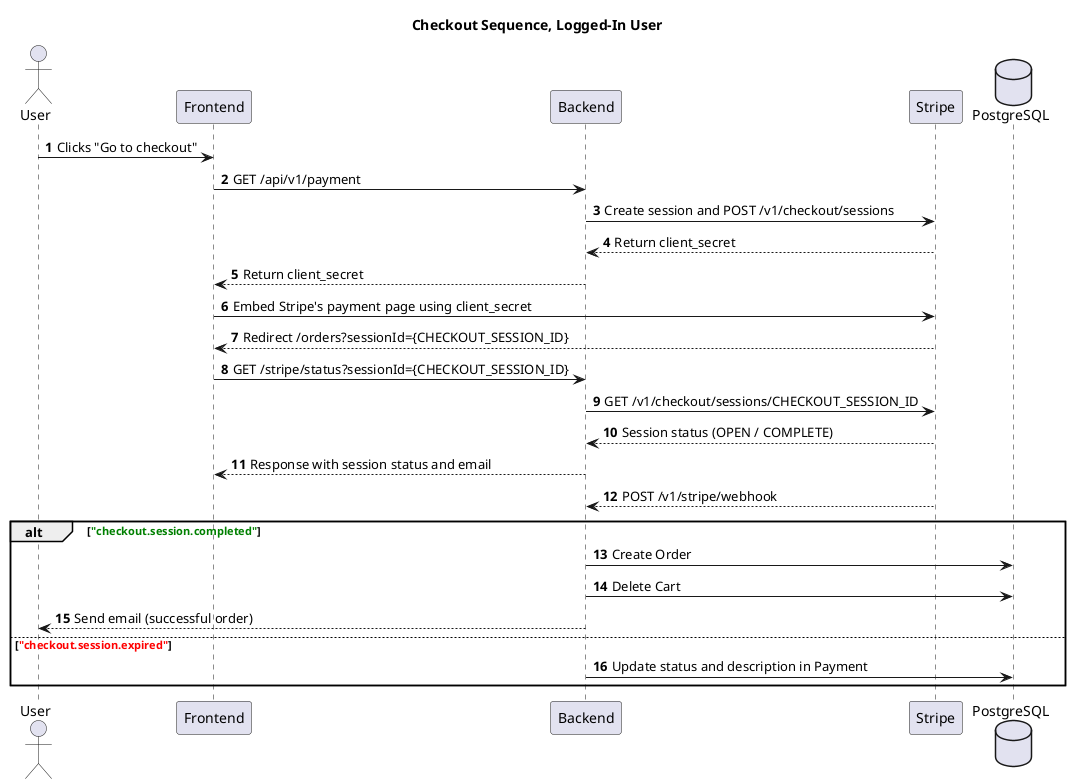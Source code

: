 @startuml
'https://plantuml.com/sequence-diagram

autonumber

title Checkout Sequence, Logged-In User

actor "User" as user
participant "Frontend" as fe
participant "Backend" as be
participant "Stripe" as stripe
database "PostgreSQL" as db

user -> fe: Clicks "Go to checkout"
fe -> be: GET /api/v1/payment
be -> stripe: Create session and POST /v1/checkout/sessions
be <-- stripe: Return client_secret
be --> fe: Return client_secret
fe -> stripe: Embed Stripe's payment page using client_secret
fe <-- stripe: Redirect /orders?sessionId={CHECKOUT_SESSION_ID}
fe -> be: GET /stripe/status?sessionId={CHECKOUT_SESSION_ID}
be -> stripe: GET /v1/checkout/sessions/CHECKOUT_SESSION_ID
be <-- stripe: Session status (OPEN / COMPLETE)
fe <-- be: Response with session status and email

be <-- stripe: POST /v1/stripe/webhook
alt <font color=green>"checkout.session.completed"</font>
    be -> db: Create Order
    be -> db: Delete Cart
    user <-- be: Send email (successful order)
else <font color=red>"checkout.session.expired"</font>
    be -> db: Update status and description in Payment
end
@enduml